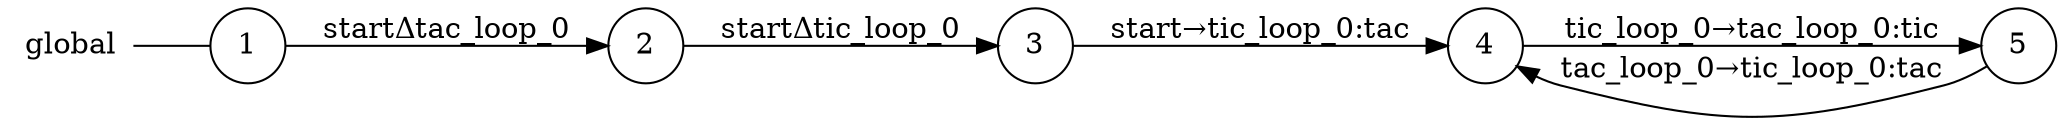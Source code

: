 digraph global {
	rankdir="LR";
	n_0 [label="global", shape="plaintext"];
	n_1 [id="5", shape=circle, label="5"];
	n_2 [id="1", shape=circle, label="1"];
	n_0 -> n_2 [arrowhead=none];
	n_3 [id="2", shape=circle, label="2"];
	n_4 [id="4", shape=circle, label="4"];
	n_5 [id="3", shape=circle, label="3"];

	n_4 -> n_1 [id="[$e|3]", label="tic_loop_0→tac_loop_0:tic"];
	n_2 -> n_3 [id="[$e|0]", label="startΔtac_loop_0"];
	n_1 -> n_4 [id="[$e|4]", label="tac_loop_0→tic_loop_0:tac"];
	n_3 -> n_5 [id="[$e|1]", label="startΔtic_loop_0"];
	n_5 -> n_4 [id="[$e|2]", label="start→tic_loop_0:tac"];
}
